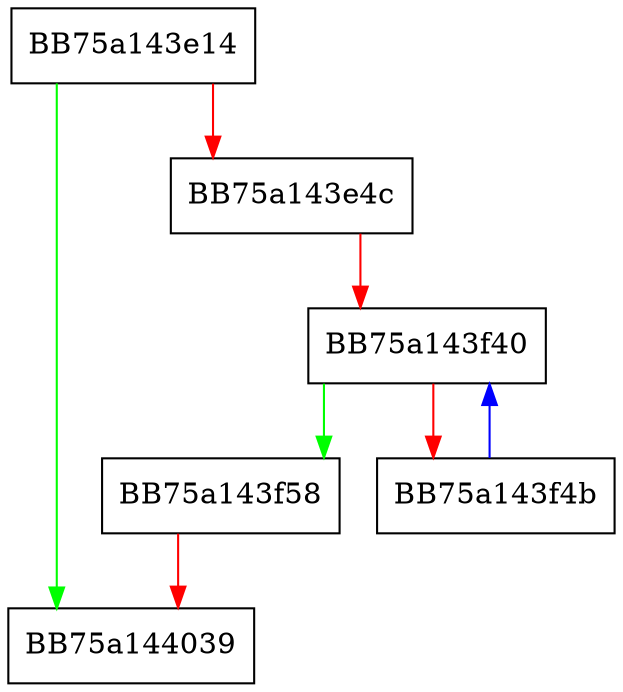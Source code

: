 digraph AllocScanReply {
  node [shape="box"];
  graph [splines=ortho];
  BB75a143e14 -> BB75a144039 [color="green"];
  BB75a143e14 -> BB75a143e4c [color="red"];
  BB75a143e4c -> BB75a143f40 [color="red"];
  BB75a143f40 -> BB75a143f58 [color="green"];
  BB75a143f40 -> BB75a143f4b [color="red"];
  BB75a143f4b -> BB75a143f40 [color="blue"];
  BB75a143f58 -> BB75a144039 [color="red"];
}
